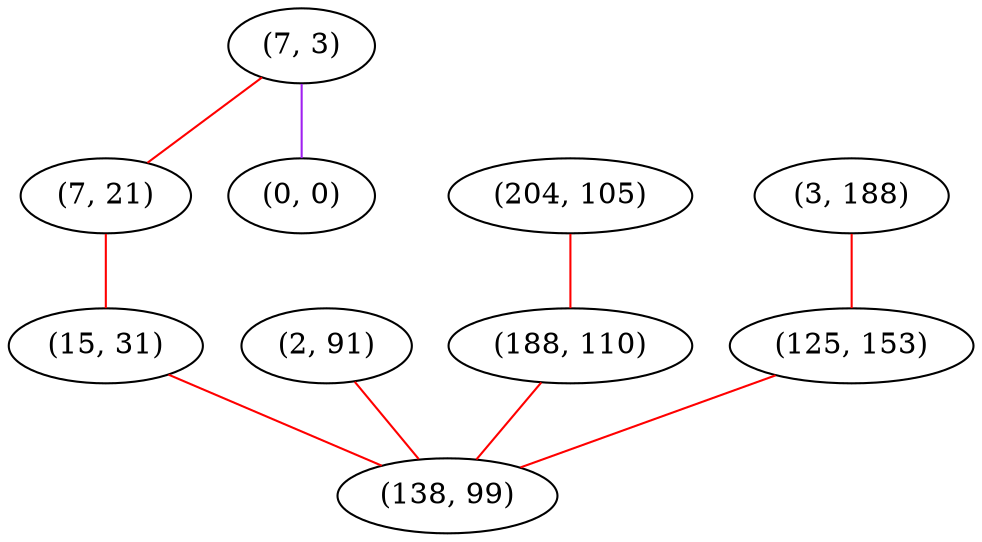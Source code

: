 graph "" {
"(7, 3)";
"(7, 21)";
"(204, 105)";
"(15, 31)";
"(2, 91)";
"(0, 0)";
"(3, 188)";
"(188, 110)";
"(125, 153)";
"(138, 99)";
"(7, 3)" -- "(7, 21)"  [color=red, key=0, weight=1];
"(7, 3)" -- "(0, 0)"  [color=purple, key=0, weight=4];
"(7, 21)" -- "(15, 31)"  [color=red, key=0, weight=1];
"(204, 105)" -- "(188, 110)"  [color=red, key=0, weight=1];
"(15, 31)" -- "(138, 99)"  [color=red, key=0, weight=1];
"(2, 91)" -- "(138, 99)"  [color=red, key=0, weight=1];
"(3, 188)" -- "(125, 153)"  [color=red, key=0, weight=1];
"(188, 110)" -- "(138, 99)"  [color=red, key=0, weight=1];
"(125, 153)" -- "(138, 99)"  [color=red, key=0, weight=1];
}
